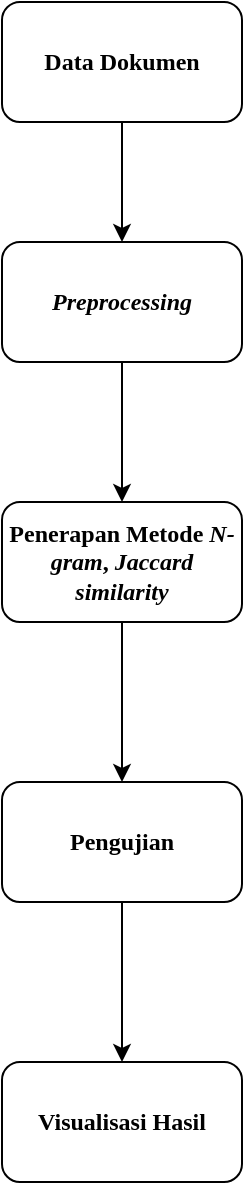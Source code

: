 <mxfile version="14.1.8" type="device"><diagram id="aLq3DYNACxxIGq1Pl8Hv" name="Page-1"><mxGraphModel dx="1019" dy="555" grid="1" gridSize="10" guides="1" tooltips="1" connect="1" arrows="1" fold="1" page="1" pageScale="1" pageWidth="827" pageHeight="1169" math="0" shadow="0"><root><mxCell id="0"/><mxCell id="1" parent="0"/><mxCell id="qfkg585b9BCSJXwylDFr-6" value="" style="edgeStyle=orthogonalEdgeStyle;rounded=0;orthogonalLoop=1;jettySize=auto;html=1;" parent="1" source="qfkg585b9BCSJXwylDFr-4" edge="1"><mxGeometry relative="1" as="geometry"><Array as="points"><mxPoint x="410" y="270"/><mxPoint x="410" y="270"/></Array><mxPoint x="410" y="320" as="targetPoint"/></mxGeometry></mxCell><mxCell id="qfkg585b9BCSJXwylDFr-4" value="&lt;font face=&quot;Times New Roman&quot;&gt;&lt;b&gt;Data Dokumen&lt;/b&gt;&lt;/font&gt;" style="rounded=1;whiteSpace=wrap;html=1;" parent="1" vertex="1"><mxGeometry x="350" y="200" width="120" height="60" as="geometry"/></mxCell><mxCell id="ihhn2-iTfMk56GDN1HNL-1" style="edgeStyle=orthogonalEdgeStyle;rounded=0;orthogonalLoop=1;jettySize=auto;html=1;entryX=0.5;entryY=0;entryDx=0;entryDy=0;" edge="1" parent="1" source="qfkg585b9BCSJXwylDFr-11" target="qfkg585b9BCSJXwylDFr-13"><mxGeometry relative="1" as="geometry"/></mxCell><mxCell id="qfkg585b9BCSJXwylDFr-11" value="&lt;font face=&quot;Times New Roman&quot;&gt;&lt;b&gt;&lt;i&gt;Preprocessing&lt;/i&gt;&lt;/b&gt;&lt;/font&gt;" style="whiteSpace=wrap;html=1;rounded=1;" parent="1" vertex="1"><mxGeometry x="350" y="320" width="120" height="60" as="geometry"/></mxCell><mxCell id="ihhn2-iTfMk56GDN1HNL-2" style="edgeStyle=orthogonalEdgeStyle;rounded=0;orthogonalLoop=1;jettySize=auto;html=1;entryX=0.5;entryY=0;entryDx=0;entryDy=0;" edge="1" parent="1" source="qfkg585b9BCSJXwylDFr-13" target="qfkg585b9BCSJXwylDFr-15"><mxGeometry relative="1" as="geometry"/></mxCell><mxCell id="qfkg585b9BCSJXwylDFr-13" value="&lt;font style=&quot;font-size: 12px&quot; face=&quot;Times New Roman&quot;&gt;&lt;b&gt;Penerapan Metode &lt;i&gt;N-gram&lt;/i&gt;,&amp;nbsp;&lt;i&gt;Jaccard similarity&lt;/i&gt;&lt;/b&gt;&lt;/font&gt;" style="whiteSpace=wrap;html=1;rounded=1;" parent="1" vertex="1"><mxGeometry x="350" y="450" width="120" height="60" as="geometry"/></mxCell><mxCell id="qfkg585b9BCSJXwylDFr-19" value="" style="edgeStyle=orthogonalEdgeStyle;rounded=0;orthogonalLoop=1;jettySize=auto;html=1;" parent="1" source="qfkg585b9BCSJXwylDFr-15" target="qfkg585b9BCSJXwylDFr-18" edge="1"><mxGeometry relative="1" as="geometry"/></mxCell><mxCell id="qfkg585b9BCSJXwylDFr-15" value="&lt;font face=&quot;Times New Roman&quot;&gt;&lt;b&gt;Pengujian&lt;/b&gt;&lt;/font&gt;" style="whiteSpace=wrap;html=1;rounded=1;" parent="1" vertex="1"><mxGeometry x="350" y="590" width="120" height="60" as="geometry"/></mxCell><mxCell id="qfkg585b9BCSJXwylDFr-18" value="&lt;b&gt;&lt;font face=&quot;Times New Roman&quot;&gt;Visualisasi Hasil&lt;/font&gt;&lt;/b&gt;" style="whiteSpace=wrap;html=1;rounded=1;" parent="1" vertex="1"><mxGeometry x="350" y="730" width="120" height="60" as="geometry"/></mxCell></root></mxGraphModel></diagram></mxfile>